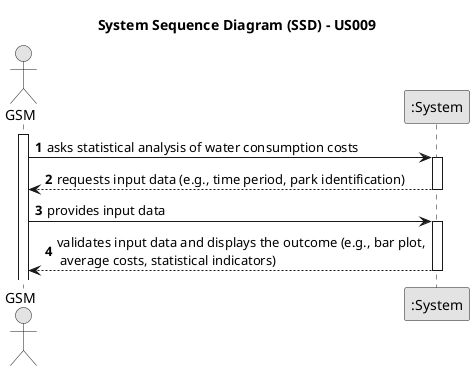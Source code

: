 @startuml
skinparam monochrome true
skinparam packageStyle rectangle
skinparam shadowing false

title System Sequence Diagram (SSD) - US009

autonumber

actor "GSM" as GSM
participant ":System" as System

activate GSM

    GSM -> System : asks statistical analysis of water consumption costs
    activate System

        System --> GSM : requests input data (e.g., time period, park identification)
    deactivate System

    GSM -> System : provides input data
    activate System

        System --> GSM : validates input data and displays the outcome (e.g., bar plot,\n average costs, statistical indicators)
    deactivate System

@enduml